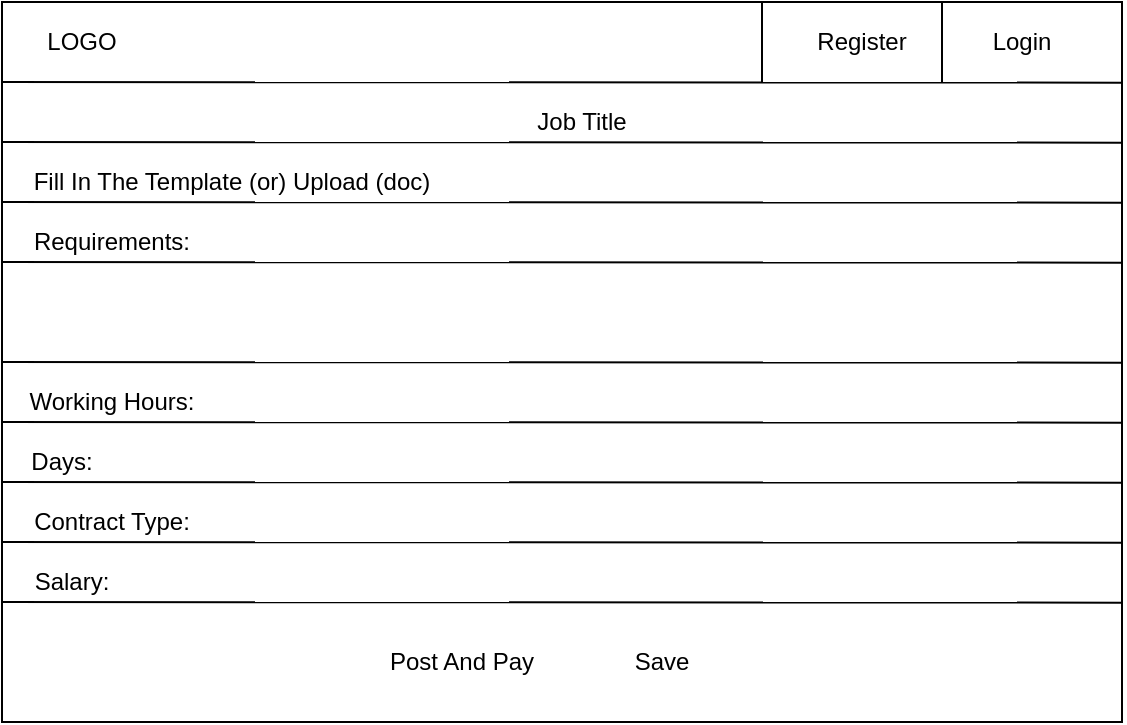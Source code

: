 <mxfile version="13.0.2" type="device"><diagram id="wjalklkJm-teyV3IuE-O" name="Page-1"><mxGraphModel dx="678" dy="389" grid="1" gridSize="10" guides="1" tooltips="1" connect="1" arrows="1" fold="1" page="1" pageScale="1" pageWidth="827" pageHeight="1169" math="0" shadow="0"><root><mxCell id="0"/><mxCell id="1" parent="0"/><mxCell id="v80LvhUfDAUdxIqLGB73-1" value="" style="rounded=0;whiteSpace=wrap;html=1;" vertex="1" parent="1"><mxGeometry x="40" y="40" width="560" height="360" as="geometry"/></mxCell><mxCell id="v80LvhUfDAUdxIqLGB73-2" value="" style="endArrow=none;html=1;entryX=1;entryY=0.126;entryDx=0;entryDy=0;entryPerimeter=0;" edge="1" parent="1"><mxGeometry width="50" height="50" relative="1" as="geometry"><mxPoint x="40" y="80" as="sourcePoint"/><mxPoint x="600" y="80.32" as="targetPoint"/></mxGeometry></mxCell><mxCell id="v80LvhUfDAUdxIqLGB73-3" value="" style="endArrow=none;html=1;entryX=1;entryY=0.126;entryDx=0;entryDy=0;entryPerimeter=0;" edge="1" parent="1"><mxGeometry width="50" height="50" relative="1" as="geometry"><mxPoint x="40" y="110" as="sourcePoint"/><mxPoint x="600" y="110.32" as="targetPoint"/></mxGeometry></mxCell><mxCell id="v80LvhUfDAUdxIqLGB73-4" value="" style="endArrow=none;html=1;entryX=1;entryY=0.126;entryDx=0;entryDy=0;entryPerimeter=0;" edge="1" parent="1"><mxGeometry width="50" height="50" relative="1" as="geometry"><mxPoint x="40" y="140" as="sourcePoint"/><mxPoint x="600" y="140.32" as="targetPoint"/></mxGeometry></mxCell><mxCell id="v80LvhUfDAUdxIqLGB73-5" value="" style="endArrow=none;html=1;entryX=1;entryY=0.126;entryDx=0;entryDy=0;entryPerimeter=0;" edge="1" parent="1"><mxGeometry width="50" height="50" relative="1" as="geometry"><mxPoint x="40" y="170" as="sourcePoint"/><mxPoint x="600" y="170.32" as="targetPoint"/></mxGeometry></mxCell><mxCell id="v80LvhUfDAUdxIqLGB73-6" value="" style="endArrow=none;html=1;entryX=1;entryY=0.126;entryDx=0;entryDy=0;entryPerimeter=0;" edge="1" parent="1"><mxGeometry width="50" height="50" relative="1" as="geometry"><mxPoint x="40" y="220" as="sourcePoint"/><mxPoint x="600" y="220.32" as="targetPoint"/></mxGeometry></mxCell><mxCell id="v80LvhUfDAUdxIqLGB73-7" value="" style="endArrow=none;html=1;entryX=1;entryY=0.126;entryDx=0;entryDy=0;entryPerimeter=0;" edge="1" parent="1"><mxGeometry width="50" height="50" relative="1" as="geometry"><mxPoint x="40" y="250" as="sourcePoint"/><mxPoint x="600" y="250.32" as="targetPoint"/></mxGeometry></mxCell><mxCell id="v80LvhUfDAUdxIqLGB73-8" value="" style="endArrow=none;html=1;entryX=1;entryY=0.126;entryDx=0;entryDy=0;entryPerimeter=0;" edge="1" parent="1"><mxGeometry width="50" height="50" relative="1" as="geometry"><mxPoint x="40" y="280" as="sourcePoint"/><mxPoint x="600" y="280.32" as="targetPoint"/></mxGeometry></mxCell><mxCell id="v80LvhUfDAUdxIqLGB73-9" value="" style="endArrow=none;html=1;entryX=1;entryY=0.126;entryDx=0;entryDy=0;entryPerimeter=0;" edge="1" parent="1"><mxGeometry width="50" height="50" relative="1" as="geometry"><mxPoint x="40" y="310" as="sourcePoint"/><mxPoint x="600" y="310.32" as="targetPoint"/></mxGeometry></mxCell><mxCell id="v80LvhUfDAUdxIqLGB73-10" value="" style="endArrow=none;html=1;entryX=1;entryY=0.126;entryDx=0;entryDy=0;entryPerimeter=0;" edge="1" parent="1"><mxGeometry width="50" height="50" relative="1" as="geometry"><mxPoint x="40" y="340" as="sourcePoint"/><mxPoint x="600" y="340.32" as="targetPoint"/></mxGeometry></mxCell><mxCell id="v80LvhUfDAUdxIqLGB73-12" value="LOGO" style="text;html=1;strokeColor=none;fillColor=none;align=center;verticalAlign=middle;whiteSpace=wrap;rounded=0;" vertex="1" parent="1"><mxGeometry x="60" y="50" width="40" height="20" as="geometry"/></mxCell><mxCell id="v80LvhUfDAUdxIqLGB73-13" value="Register" style="text;html=1;strokeColor=none;fillColor=none;align=center;verticalAlign=middle;whiteSpace=wrap;rounded=0;" vertex="1" parent="1"><mxGeometry x="450" y="50" width="40" height="20" as="geometry"/></mxCell><mxCell id="v80LvhUfDAUdxIqLGB73-14" value="Login" style="text;html=1;strokeColor=none;fillColor=none;align=center;verticalAlign=middle;whiteSpace=wrap;rounded=0;" vertex="1" parent="1"><mxGeometry x="530" y="50" width="40" height="20" as="geometry"/></mxCell><mxCell id="v80LvhUfDAUdxIqLGB73-16" value="" style="endArrow=none;html=1;" edge="1" parent="1"><mxGeometry width="50" height="50" relative="1" as="geometry"><mxPoint x="420" y="80" as="sourcePoint"/><mxPoint x="420" y="40" as="targetPoint"/></mxGeometry></mxCell><mxCell id="v80LvhUfDAUdxIqLGB73-19" value="" style="endArrow=none;html=1;" edge="1" parent="1"><mxGeometry width="50" height="50" relative="1" as="geometry"><mxPoint x="510" y="80" as="sourcePoint"/><mxPoint x="510" y="40" as="targetPoint"/></mxGeometry></mxCell><mxCell id="v80LvhUfDAUdxIqLGB73-21" value="Requirements:" style="text;html=1;strokeColor=none;fillColor=none;align=center;verticalAlign=middle;whiteSpace=wrap;rounded=0;" vertex="1" parent="1"><mxGeometry x="50" y="150" width="90" height="20" as="geometry"/></mxCell><mxCell id="v80LvhUfDAUdxIqLGB73-22" value="Fill In The Template (or) Upload (doc)" style="text;html=1;strokeColor=none;fillColor=none;align=center;verticalAlign=middle;whiteSpace=wrap;rounded=0;" vertex="1" parent="1"><mxGeometry x="50" y="120" width="210" height="20" as="geometry"/></mxCell><mxCell id="v80LvhUfDAUdxIqLGB73-23" value="Job Title" style="text;html=1;strokeColor=none;fillColor=none;align=center;verticalAlign=middle;whiteSpace=wrap;rounded=0;" vertex="1" parent="1"><mxGeometry x="300" y="90" width="60" height="20" as="geometry"/></mxCell><mxCell id="v80LvhUfDAUdxIqLGB73-25" value="Working Hours:" style="text;html=1;strokeColor=none;fillColor=none;align=center;verticalAlign=middle;whiteSpace=wrap;rounded=0;" vertex="1" parent="1"><mxGeometry x="50" y="230" width="90" height="20" as="geometry"/></mxCell><mxCell id="v80LvhUfDAUdxIqLGB73-26" value="Days:" style="text;html=1;strokeColor=none;fillColor=none;align=center;verticalAlign=middle;whiteSpace=wrap;rounded=0;" vertex="1" parent="1"><mxGeometry x="50" y="260" width="40" height="20" as="geometry"/></mxCell><mxCell id="v80LvhUfDAUdxIqLGB73-27" value="Contract Type:" style="text;html=1;strokeColor=none;fillColor=none;align=center;verticalAlign=middle;whiteSpace=wrap;rounded=0;" vertex="1" parent="1"><mxGeometry x="50" y="290" width="90" height="20" as="geometry"/></mxCell><mxCell id="v80LvhUfDAUdxIqLGB73-28" value="Salary:" style="text;html=1;strokeColor=none;fillColor=none;align=center;verticalAlign=middle;whiteSpace=wrap;rounded=0;" vertex="1" parent="1"><mxGeometry x="50" y="320" width="50" height="20" as="geometry"/></mxCell><mxCell id="v80LvhUfDAUdxIqLGB73-29" value="Post And Pay" style="text;html=1;strokeColor=none;fillColor=none;align=center;verticalAlign=middle;whiteSpace=wrap;rounded=0;" vertex="1" parent="1"><mxGeometry x="230" y="360" width="80" height="20" as="geometry"/></mxCell><mxCell id="v80LvhUfDAUdxIqLGB73-30" value="Save" style="text;html=1;strokeColor=none;fillColor=none;align=center;verticalAlign=middle;whiteSpace=wrap;rounded=0;" vertex="1" parent="1"><mxGeometry x="350" y="360" width="40" height="20" as="geometry"/></mxCell></root></mxGraphModel></diagram></mxfile>